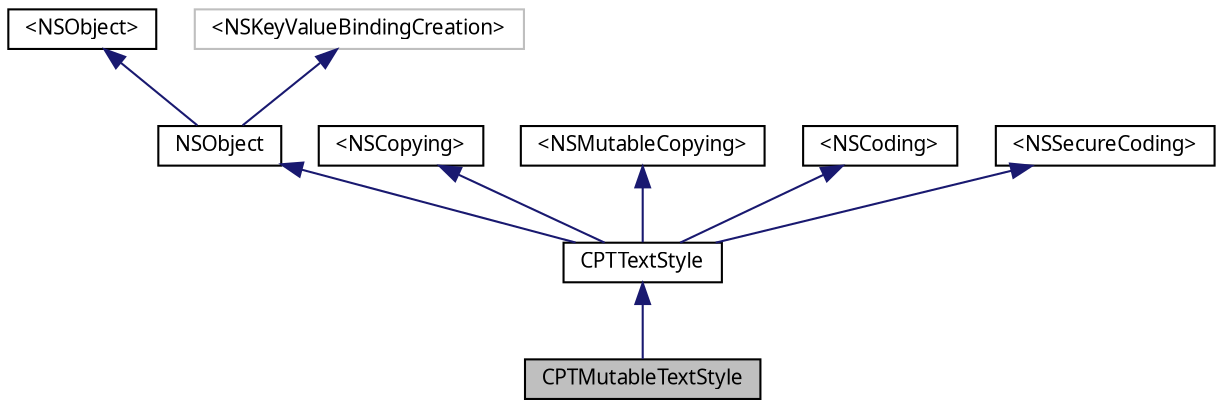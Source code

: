 digraph "CPTMutableTextStyle"
{
 // LATEX_PDF_SIZE
  bgcolor="transparent";
  edge [fontname="Lucinda Grande",fontsize="10",labelfontname="Lucinda Grande",labelfontsize="10"];
  node [fontname="Lucinda Grande",fontsize="10",shape=record];
  Node1 [label="CPTMutableTextStyle",height=0.2,width=0.4,color="black", fillcolor="grey75", style="filled", fontcolor="black",tooltip="Mutable wrapper for text style properties."];
  Node2 -> Node1 [dir="back",color="midnightblue",fontsize="10",style="solid",fontname="Lucinda Grande"];
  Node2 [label="CPTTextStyle",height=0.2,width=0.4,color="black",URL="$interface_c_p_t_text_style.html",tooltip="Immutable wrapper for various text style properties."];
  Node3 -> Node2 [dir="back",color="midnightblue",fontsize="10",style="solid",fontname="Lucinda Grande"];
  Node3 [label="NSObject",height=0.2,width=0.4,color="black",URL="/Users/eskroch/Projects/Core Plot/documentation/doxygen/doxygen-cocoa-touch-tags.xml$https://developer.apple.com/library/ios/.html#documentation/Cocoa/Reference/Foundation/Classes/NSObject_Class/Reference/Reference",tooltip=" "];
  Node4 -> Node3 [dir="back",color="midnightblue",fontsize="10",style="solid",fontname="Lucinda Grande"];
  Node4 [label="\<NSObject\>",height=0.2,width=0.4,color="black",URL="/Users/eskroch/Projects/Core Plot/documentation/doxygen/doxygen-cocoa-touch-tags.xml$https://developer.apple.com/library/ios/.html#documentation/Cocoa/Reference/Foundation/Protocols/NSObject_Protocol/Reference/NSObject",tooltip=" "];
  Node5 -> Node3 [dir="back",color="midnightblue",fontsize="10",style="solid",fontname="Lucinda Grande"];
  Node5 [label="\<NSKeyValueBindingCreation\>",height=0.2,width=0.4,color="grey75",tooltip=" "];
  Node6 -> Node2 [dir="back",color="midnightblue",fontsize="10",style="solid",fontname="Lucinda Grande"];
  Node6 [label="\<NSCopying\>",height=0.2,width=0.4,color="black",URL="/Users/eskroch/Projects/Core Plot/documentation/doxygen/doxygen-cocoa-touch-tags.xml$https://developer.apple.com/library/ios/.html#documentation/Cocoa/Reference/Foundation/Protocols/NSCopying_Protocol/Reference/Reference",tooltip=" "];
  Node7 -> Node2 [dir="back",color="midnightblue",fontsize="10",style="solid",fontname="Lucinda Grande"];
  Node7 [label="\<NSMutableCopying\>",height=0.2,width=0.4,color="black",URL="/Users/eskroch/Projects/Core Plot/documentation/doxygen/doxygen-cocoa-touch-tags.xml$https://developer.apple.com/library/ios/.html#documentation/Cocoa/Reference/Foundation/Protocols/NSMutableCopying_Protocol/Reference/Reference",tooltip=" "];
  Node8 -> Node2 [dir="back",color="midnightblue",fontsize="10",style="solid",fontname="Lucinda Grande"];
  Node8 [label="\<NSCoding\>",height=0.2,width=0.4,color="black",URL="/Users/eskroch/Projects/Core Plot/documentation/doxygen/doxygen-cocoa-touch-tags.xml$https://developer.apple.com/library/ios/.html#documentation/Cocoa/Reference/Foundation/Protocols/NSCoding_Protocol/Reference/Reference",tooltip=" "];
  Node9 -> Node2 [dir="back",color="midnightblue",fontsize="10",style="solid",fontname="Lucinda Grande"];
  Node9 [label="\<NSSecureCoding\>",height=0.2,width=0.4,color="black",URL="/Users/eskroch/Projects/Core Plot/documentation/doxygen/doxygen-cocoa-touch-tags.xml$https://developer.apple.com/library/ios/documentation/Foundation/Reference/NSSecureCoding_Protocol_Ref/.html",tooltip=" "];
}
